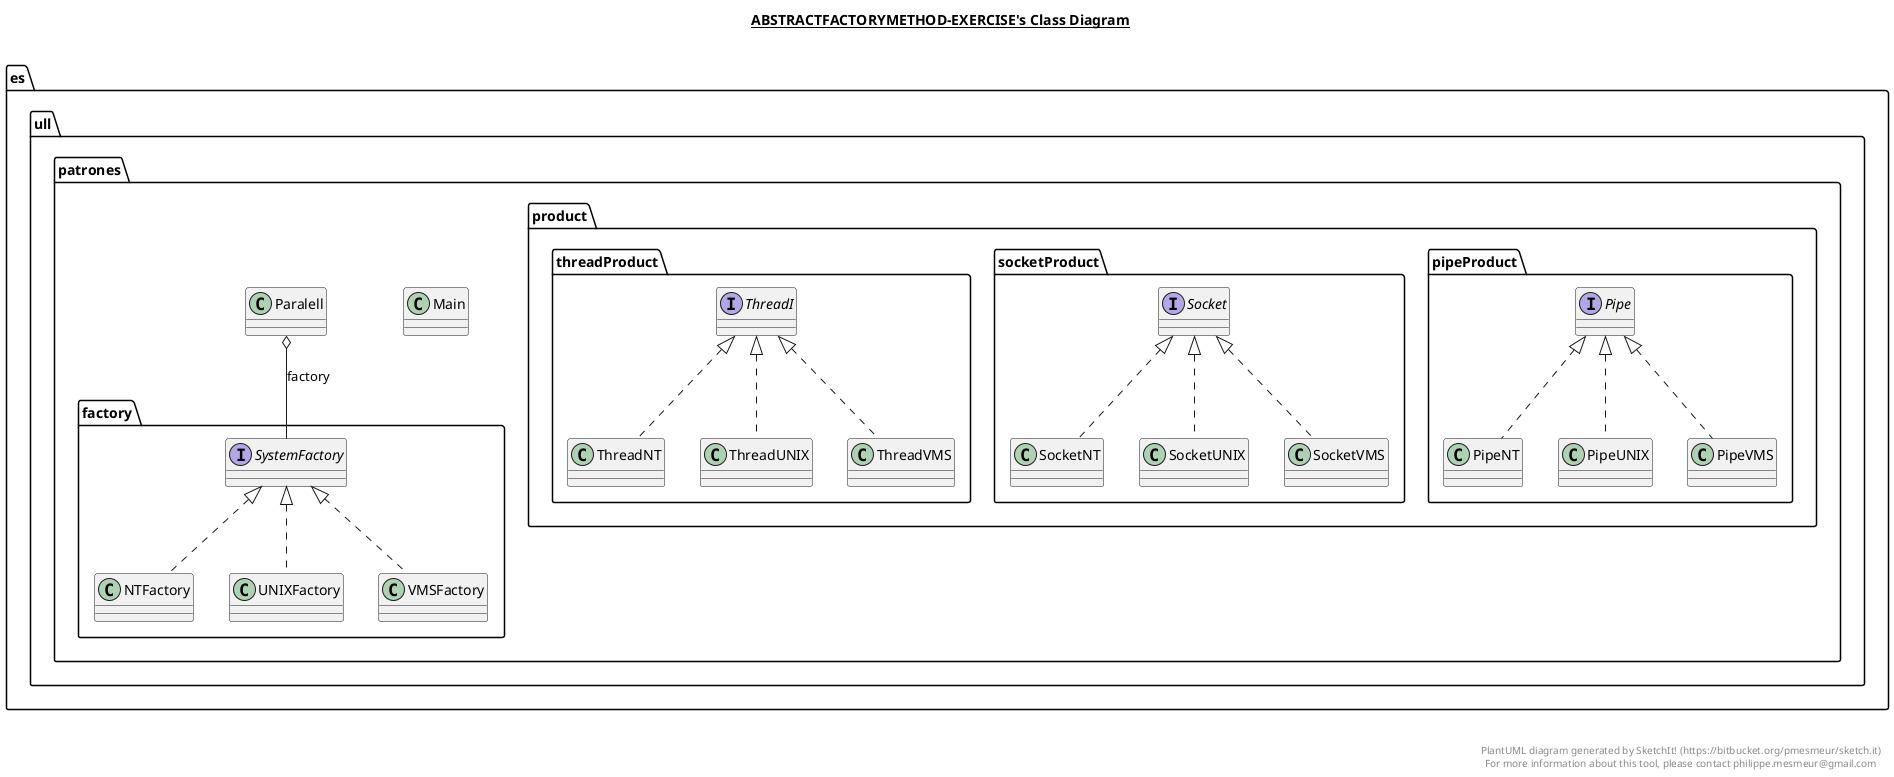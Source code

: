 @startuml

title __ABSTRACTFACTORYMETHOD-EXERCISE's Class Diagram__\n

  namespace es.ull.patrones {
    class Main {
    }
  }
  

  namespace es.ull.patrones {
    namespace es.ull.patrones {
      class es.ull.patrones.Paralell {
      }
    }
  }
  

  namespace es.ull.patrones {
    namespace es.ull.patrones {
      namespace factory {
        class es.ull.patrones.factory.NTFactory {
        }
      }
    }
  }
  

  namespace es.ull.patrones {
    namespace es.ull.patrones {
      namespace factory {
        interface es.ull.patrones.factory.SystemFactory {
        }
      }
    }
  }
  

  namespace es.ull.patrones {
    namespace es.ull.patrones {
      namespace factory {
        class es.ull.patrones.factory.UNIXFactory {
        }
      }
    }
  }
  

  namespace es.ull.patrones {
    namespace es.ull.patrones {
      namespace factory {
        class es.ull.patrones.factory.VMSFactory {
        }
      }
    }
  }
  

  namespace es.ull.patrones {
    namespace es.ull.patrones {
      namespace product.pipeProduct {
        interface es.ull.patrones.product.pipeProduct.Pipe {
        }
      }
    }
  }
  

  namespace es.ull.patrones {
    namespace es.ull.patrones {
      namespace product.pipeProduct {
        class es.ull.patrones.product.pipeProduct.PipeNT {
        }
      }
    }
  }
  

  namespace es.ull.patrones {
    namespace es.ull.patrones {
      namespace product.pipeProduct {
        class es.ull.patrones.product.pipeProduct.PipeUNIX {
        }
      }
    }
  }
  

  namespace es.ull.patrones {
    namespace es.ull.patrones {
      namespace product.pipeProduct {
        class es.ull.patrones.product.pipeProduct.PipeVMS {
        }
      }
    }
  }
  

  namespace es.ull.patrones {
    namespace es.ull.patrones {
      namespace product.socketProduct {
        interface es.ull.patrones.product.socketProduct.Socket {
        }
      }
    }
  }
  

  namespace es.ull.patrones {
    namespace es.ull.patrones {
      namespace product.socketProduct {
        class es.ull.patrones.product.socketProduct.SocketNT {
        }
      }
    }
  }
  

  namespace es.ull.patrones {
    namespace es.ull.patrones {
      namespace product.socketProduct {
        class es.ull.patrones.product.socketProduct.SocketUNIX {
        }
      }
    }
  }
  

  namespace es.ull.patrones {
    namespace es.ull.patrones {
      namespace product.socketProduct {
        class es.ull.patrones.product.socketProduct.SocketVMS {
        }
      }
    }
  }
  

  namespace es.ull.patrones {
    namespace es.ull.patrones {
      namespace product.threadProduct {
        interface es.ull.patrones.product.threadProduct.ThreadI {
        }
      }
    }
  }
  

  namespace es.ull.patrones {
    namespace es.ull.patrones {
      namespace product.threadProduct {
        class es.ull.patrones.product.threadProduct.ThreadNT {
        }
      }
    }
  }
  

  namespace es.ull.patrones {
    namespace es.ull.patrones {
      namespace product.threadProduct {
        class es.ull.patrones.product.threadProduct.ThreadUNIX {
        }
      }
    }
  }
  

  namespace es.ull.patrones {
    namespace es.ull.patrones {
      namespace product.threadProduct {
        class es.ull.patrones.product.threadProduct.ThreadVMS {
        }
      }
    }
  }
  

  es.ull.patrones.Paralell o-- es.ull.patrones.factory.SystemFactory : factory
  es.ull.patrones.factory.NTFactory .up.|> es.ull.patrones.factory.SystemFactory
  es.ull.patrones.factory.UNIXFactory .up.|> es.ull.patrones.factory.SystemFactory
  es.ull.patrones.factory.VMSFactory .up.|> es.ull.patrones.factory.SystemFactory
  es.ull.patrones.product.pipeProduct.PipeNT .up.|> es.ull.patrones.product.pipeProduct.Pipe
  es.ull.patrones.product.pipeProduct.PipeUNIX .up.|> es.ull.patrones.product.pipeProduct.Pipe
  es.ull.patrones.product.pipeProduct.PipeVMS .up.|> es.ull.patrones.product.pipeProduct.Pipe
  es.ull.patrones.product.socketProduct.SocketNT .up.|> es.ull.patrones.product.socketProduct.Socket
  es.ull.patrones.product.socketProduct.SocketUNIX .up.|> es.ull.patrones.product.socketProduct.Socket
  es.ull.patrones.product.socketProduct.SocketVMS .up.|> es.ull.patrones.product.socketProduct.Socket
  es.ull.patrones.product.threadProduct.ThreadNT .up.|> es.ull.patrones.product.threadProduct.ThreadI
  es.ull.patrones.product.threadProduct.ThreadUNIX .up.|> es.ull.patrones.product.threadProduct.ThreadI
  es.ull.patrones.product.threadProduct.ThreadVMS .up.|> es.ull.patrones.product.threadProduct.ThreadI


right footer


PlantUML diagram generated by SketchIt! (https://bitbucket.org/pmesmeur/sketch.it)
For more information about this tool, please contact philippe.mesmeur@gmail.com
endfooter

@enduml
